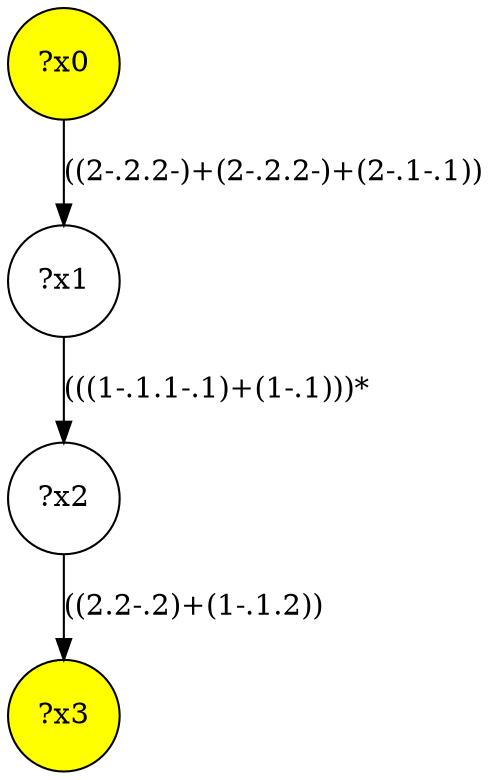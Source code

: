 digraph g {
	x0 [fillcolor="yellow", style="filled," shape=circle, label="?x0"];
	x3 [fillcolor="yellow", style="filled," shape=circle, label="?x3"];
	x1 [shape=circle, label="?x1"];
	x0 -> x1 [label="((2-.2.2-)+(2-.2.2-)+(2-.1-.1))"];
	x2 [shape=circle, label="?x2"];
	x1 -> x2 [label="(((1-.1.1-.1)+(1-.1)))*"];
	x2 -> x3 [label="((2.2-.2)+(1-.1.2))"];
}
